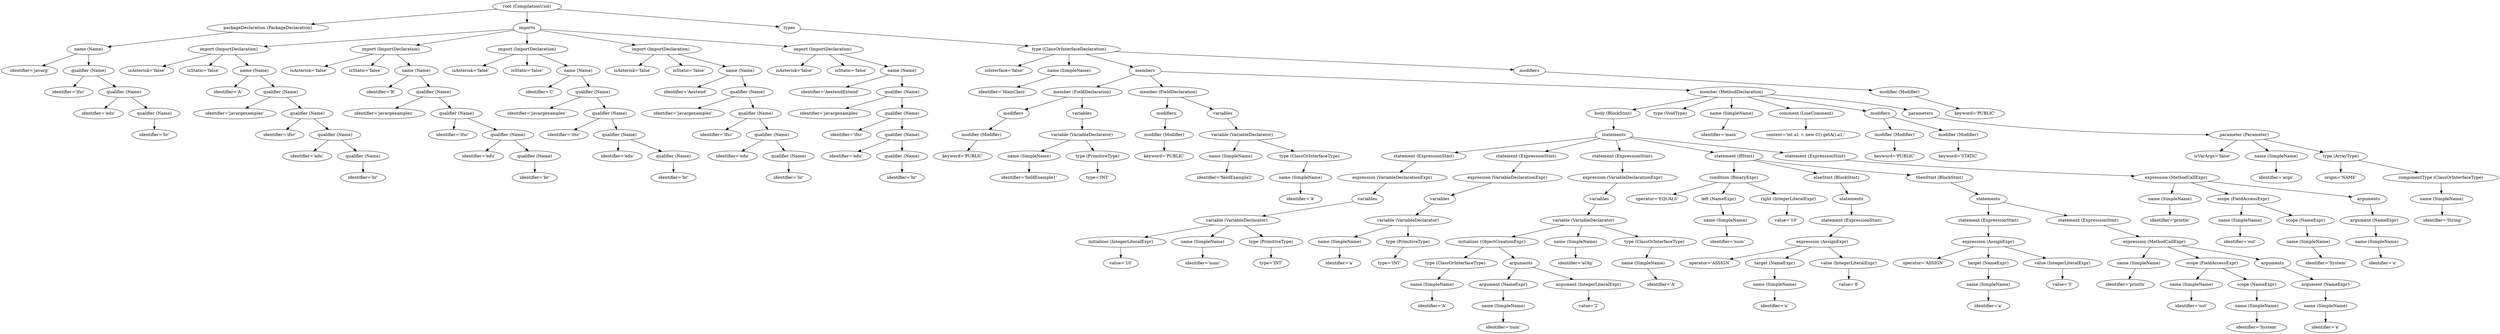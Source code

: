 digraph {
n0 [label="root (CompilationUnit)"];
n1 [label="packageDeclaration (PackageDeclaration)"];
n0 -> n1;
n2 [label="name (Name)"];
n1 -> n2;
n3 [label="identifier='javarg'"];
n2 -> n3;
n4 [label="qualifier (Name)"];
n2 -> n4;
n5 [label="identifier='ifsc'"];
n4 -> n5;
n6 [label="qualifier (Name)"];
n4 -> n6;
n7 [label="identifier='edu'"];
n6 -> n7;
n8 [label="qualifier (Name)"];
n6 -> n8;
n9 [label="identifier='br'"];
n8 -> n9;
n10 [label="imports"];
n0 -> n10;
n11 [label="import (ImportDeclaration)"];
n10 -> n11;
n12 [label="isAsterisk='false'"];
n11 -> n12;
n13 [label="isStatic='false'"];
n11 -> n13;
n14 [label="name (Name)"];
n11 -> n14;
n15 [label="identifier='A'"];
n14 -> n15;
n16 [label="qualifier (Name)"];
n14 -> n16;
n17 [label="identifier='javargexamples'"];
n16 -> n17;
n18 [label="qualifier (Name)"];
n16 -> n18;
n19 [label="identifier='ifsc'"];
n18 -> n19;
n20 [label="qualifier (Name)"];
n18 -> n20;
n21 [label="identifier='edu'"];
n20 -> n21;
n22 [label="qualifier (Name)"];
n20 -> n22;
n23 [label="identifier='br'"];
n22 -> n23;
n24 [label="import (ImportDeclaration)"];
n10 -> n24;
n25 [label="isAsterisk='false'"];
n24 -> n25;
n26 [label="isStatic='false'"];
n24 -> n26;
n27 [label="name (Name)"];
n24 -> n27;
n28 [label="identifier='B'"];
n27 -> n28;
n29 [label="qualifier (Name)"];
n27 -> n29;
n30 [label="identifier='javargexamples'"];
n29 -> n30;
n31 [label="qualifier (Name)"];
n29 -> n31;
n32 [label="identifier='ifsc'"];
n31 -> n32;
n33 [label="qualifier (Name)"];
n31 -> n33;
n34 [label="identifier='edu'"];
n33 -> n34;
n35 [label="qualifier (Name)"];
n33 -> n35;
n36 [label="identifier='br'"];
n35 -> n36;
n37 [label="import (ImportDeclaration)"];
n10 -> n37;
n38 [label="isAsterisk='false'"];
n37 -> n38;
n39 [label="isStatic='false'"];
n37 -> n39;
n40 [label="name (Name)"];
n37 -> n40;
n41 [label="identifier='C'"];
n40 -> n41;
n42 [label="qualifier (Name)"];
n40 -> n42;
n43 [label="identifier='javargexamples'"];
n42 -> n43;
n44 [label="qualifier (Name)"];
n42 -> n44;
n45 [label="identifier='ifsc'"];
n44 -> n45;
n46 [label="qualifier (Name)"];
n44 -> n46;
n47 [label="identifier='edu'"];
n46 -> n47;
n48 [label="qualifier (Name)"];
n46 -> n48;
n49 [label="identifier='br'"];
n48 -> n49;
n50 [label="import (ImportDeclaration)"];
n10 -> n50;
n51 [label="isAsterisk='false'"];
n50 -> n51;
n52 [label="isStatic='false'"];
n50 -> n52;
n53 [label="name (Name)"];
n50 -> n53;
n54 [label="identifier='Aextend'"];
n53 -> n54;
n55 [label="qualifier (Name)"];
n53 -> n55;
n56 [label="identifier='javargexamples'"];
n55 -> n56;
n57 [label="qualifier (Name)"];
n55 -> n57;
n58 [label="identifier='ifsc'"];
n57 -> n58;
n59 [label="qualifier (Name)"];
n57 -> n59;
n60 [label="identifier='edu'"];
n59 -> n60;
n61 [label="qualifier (Name)"];
n59 -> n61;
n62 [label="identifier='br'"];
n61 -> n62;
n63 [label="import (ImportDeclaration)"];
n10 -> n63;
n64 [label="isAsterisk='false'"];
n63 -> n64;
n65 [label="isStatic='false'"];
n63 -> n65;
n66 [label="name (Name)"];
n63 -> n66;
n67 [label="identifier='AextendExtend'"];
n66 -> n67;
n68 [label="qualifier (Name)"];
n66 -> n68;
n69 [label="identifier='javargexamples'"];
n68 -> n69;
n70 [label="qualifier (Name)"];
n68 -> n70;
n71 [label="identifier='ifsc'"];
n70 -> n71;
n72 [label="qualifier (Name)"];
n70 -> n72;
n73 [label="identifier='edu'"];
n72 -> n73;
n74 [label="qualifier (Name)"];
n72 -> n74;
n75 [label="identifier='br'"];
n74 -> n75;
n76 [label="types"];
n0 -> n76;
n77 [label="type (ClassOrInterfaceDeclaration)"];
n76 -> n77;
n78 [label="isInterface='false'"];
n77 -> n78;
n79 [label="name (SimpleName)"];
n77 -> n79;
n80 [label="identifier='MainClass'"];
n79 -> n80;
n81 [label="members"];
n77 -> n81;
n82 [label="member (FieldDeclaration)"];
n81 -> n82;
n83 [label="modifiers"];
n82 -> n83;
n84 [label="modifier (Modifier)"];
n83 -> n84;
n85 [label="keyword='PUBLIC'"];
n84 -> n85;
n86 [label="variables"];
n82 -> n86;
n87 [label="variable (VariableDeclarator)"];
n86 -> n87;
n88 [label="name (SimpleName)"];
n87 -> n88;
n89 [label="identifier='fieldExample1'"];
n88 -> n89;
n90 [label="type (PrimitiveType)"];
n87 -> n90;
n91 [label="type='INT'"];
n90 -> n91;
n92 [label="member (FieldDeclaration)"];
n81 -> n92;
n93 [label="modifiers"];
n92 -> n93;
n94 [label="modifier (Modifier)"];
n93 -> n94;
n95 [label="keyword='PUBLIC'"];
n94 -> n95;
n96 [label="variables"];
n92 -> n96;
n97 [label="variable (VariableDeclarator)"];
n96 -> n97;
n98 [label="name (SimpleName)"];
n97 -> n98;
n99 [label="identifier='fieldExample2'"];
n98 -> n99;
n100 [label="type (ClassOrInterfaceType)"];
n97 -> n100;
n101 [label="name (SimpleName)"];
n100 -> n101;
n102 [label="identifier='A'"];
n101 -> n102;
n103 [label="member (MethodDeclaration)"];
n81 -> n103;
n104 [label="body (BlockStmt)"];
n103 -> n104;
n105 [label="statements"];
n104 -> n105;
n106 [label="statement (ExpressionStmt)"];
n105 -> n106;
n107 [label="expression (VariableDeclarationExpr)"];
n106 -> n107;
n108 [label="variables"];
n107 -> n108;
n109 [label="variable (VariableDeclarator)"];
n108 -> n109;
n110 [label="initializer (IntegerLiteralExpr)"];
n109 -> n110;
n111 [label="value='10'"];
n110 -> n111;
n112 [label="name (SimpleName)"];
n109 -> n112;
n113 [label="identifier='num'"];
n112 -> n113;
n114 [label="type (PrimitiveType)"];
n109 -> n114;
n115 [label="type='INT'"];
n114 -> n115;
n116 [label="statement (ExpressionStmt)"];
n105 -> n116;
n117 [label="expression (VariableDeclarationExpr)"];
n116 -> n117;
n118 [label="variables"];
n117 -> n118;
n119 [label="variable (VariableDeclarator)"];
n118 -> n119;
n120 [label="name (SimpleName)"];
n119 -> n120;
n121 [label="identifier='a'"];
n120 -> n121;
n122 [label="type (PrimitiveType)"];
n119 -> n122;
n123 [label="type='INT'"];
n122 -> n123;
n124 [label="statement (ExpressionStmt)"];
n105 -> n124;
n125 [label="expression (VariableDeclarationExpr)"];
n124 -> n125;
n126 [label="variables"];
n125 -> n126;
n127 [label="variable (VariableDeclarator)"];
n126 -> n127;
n128 [label="initializer (ObjectCreationExpr)"];
n127 -> n128;
n129 [label="type (ClassOrInterfaceType)"];
n128 -> n129;
n130 [label="name (SimpleName)"];
n129 -> n130;
n131 [label="identifier='A'"];
n130 -> n131;
n132 [label="arguments"];
n128 -> n132;
n133 [label="argument (NameExpr)"];
n132 -> n133;
n134 [label="name (SimpleName)"];
n133 -> n134;
n135 [label="identifier='num'"];
n134 -> n135;
n136 [label="argument (IntegerLiteralExpr)"];
n132 -> n136;
n137 [label="value='2'"];
n136 -> n137;
n138 [label="name (SimpleName)"];
n127 -> n138;
n139 [label="identifier='aObj'"];
n138 -> n139;
n140 [label="type (ClassOrInterfaceType)"];
n127 -> n140;
n141 [label="name (SimpleName)"];
n140 -> n141;
n142 [label="identifier='A'"];
n141 -> n142;
n143 [label="statement (IfStmt)"];
n105 -> n143;
n144 [label="condition (BinaryExpr)"];
n143 -> n144;
n145 [label="operator='EQUALS'"];
n144 -> n145;
n146 [label="left (NameExpr)"];
n144 -> n146;
n147 [label="name (SimpleName)"];
n146 -> n147;
n148 [label="identifier='num'"];
n147 -> n148;
n149 [label="right (IntegerLiteralExpr)"];
n144 -> n149;
n150 [label="value='10'"];
n149 -> n150;
n151 [label="elseStmt (BlockStmt)"];
n143 -> n151;
n152 [label="statements"];
n151 -> n152;
n153 [label="statement (ExpressionStmt)"];
n152 -> n153;
n154 [label="expression (AssignExpr)"];
n153 -> n154;
n155 [label="operator='ASSIGN'"];
n154 -> n155;
n156 [label="target (NameExpr)"];
n154 -> n156;
n157 [label="name (SimpleName)"];
n156 -> n157;
n158 [label="identifier='a'"];
n157 -> n158;
n159 [label="value (IntegerLiteralExpr)"];
n154 -> n159;
n160 [label="value='8'"];
n159 -> n160;
n161 [label="thenStmt (BlockStmt)"];
n143 -> n161;
n162 [label="statements"];
n161 -> n162;
n163 [label="statement (ExpressionStmt)"];
n162 -> n163;
n164 [label="expression (AssignExpr)"];
n163 -> n164;
n165 [label="operator='ASSIGN'"];
n164 -> n165;
n166 [label="target (NameExpr)"];
n164 -> n166;
n167 [label="name (SimpleName)"];
n166 -> n167;
n168 [label="identifier='a'"];
n167 -> n168;
n169 [label="value (IntegerLiteralExpr)"];
n164 -> n169;
n170 [label="value='5'"];
n169 -> n170;
n171 [label="statement (ExpressionStmt)"];
n162 -> n171;
n172 [label="expression (MethodCallExpr)"];
n171 -> n172;
n173 [label="name (SimpleName)"];
n172 -> n173;
n174 [label="identifier='println'"];
n173 -> n174;
n175 [label="scope (FieldAccessExpr)"];
n172 -> n175;
n176 [label="name (SimpleName)"];
n175 -> n176;
n177 [label="identifier='out'"];
n176 -> n177;
n178 [label="scope (NameExpr)"];
n175 -> n178;
n179 [label="name (SimpleName)"];
n178 -> n179;
n180 [label="identifier='System'"];
n179 -> n180;
n181 [label="arguments"];
n172 -> n181;
n182 [label="argument (NameExpr)"];
n181 -> n182;
n183 [label="name (SimpleName)"];
n182 -> n183;
n184 [label="identifier='a'"];
n183 -> n184;
n185 [label="statement (ExpressionStmt)"];
n105 -> n185;
n186 [label="expression (MethodCallExpr)"];
n185 -> n186;
n187 [label="name (SimpleName)"];
n186 -> n187;
n188 [label="identifier='println'"];
n187 -> n188;
n189 [label="scope (FieldAccessExpr)"];
n186 -> n189;
n190 [label="name (SimpleName)"];
n189 -> n190;
n191 [label="identifier='out'"];
n190 -> n191;
n192 [label="scope (NameExpr)"];
n189 -> n192;
n193 [label="name (SimpleName)"];
n192 -> n193;
n194 [label="identifier='System'"];
n193 -> n194;
n195 [label="arguments"];
n186 -> n195;
n196 [label="argument (NameExpr)"];
n195 -> n196;
n197 [label="name (SimpleName)"];
n196 -> n197;
n198 [label="identifier='a'"];
n197 -> n198;
n199 [label="type (VoidType)"];
n103 -> n199;
n200 [label="name (SimpleName)"];
n103 -> n200;
n201 [label="identifier='main'"];
n200 -> n201;
n202 [label="comment (LineComment)"];
n103 -> n202;
n203 [label="content='int a1 = new C().getA().a1;'"];
n202 -> n203;
n204 [label="modifiers"];
n103 -> n204;
n205 [label="modifier (Modifier)"];
n204 -> n205;
n206 [label="keyword='PUBLIC'"];
n205 -> n206;
n207 [label="modifier (Modifier)"];
n204 -> n207;
n208 [label="keyword='STATIC'"];
n207 -> n208;
n209 [label="parameters"];
n103 -> n209;
n210 [label="parameter (Parameter)"];
n209 -> n210;
n211 [label="isVarArgs='false'"];
n210 -> n211;
n212 [label="name (SimpleName)"];
n210 -> n212;
n213 [label="identifier='args'"];
n212 -> n213;
n214 [label="type (ArrayType)"];
n210 -> n214;
n215 [label="origin='NAME'"];
n214 -> n215;
n216 [label="componentType (ClassOrInterfaceType)"];
n214 -> n216;
n217 [label="name (SimpleName)"];
n216 -> n217;
n218 [label="identifier='String'"];
n217 -> n218;
n219 [label="modifiers"];
n77 -> n219;
n220 [label="modifier (Modifier)"];
n219 -> n220;
n221 [label="keyword='PUBLIC'"];
n220 -> n221;
}